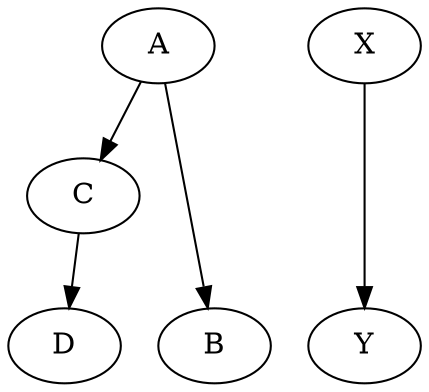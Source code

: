 digraph {
	{
		rank=same
		A
		X
	}
	C
	{
		rank=same
		B
		D
		Y
	}
	A -> B
	A -> C
	C -> D
	X -> Y
}
